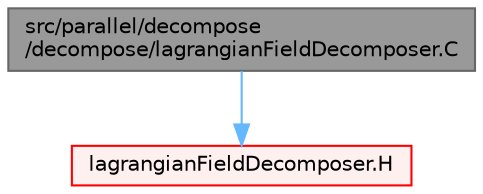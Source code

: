 digraph "src/parallel/decompose/decompose/lagrangianFieldDecomposer.C"
{
 // LATEX_PDF_SIZE
  bgcolor="transparent";
  edge [fontname=Helvetica,fontsize=10,labelfontname=Helvetica,labelfontsize=10];
  node [fontname=Helvetica,fontsize=10,shape=box,height=0.2,width=0.4];
  Node1 [id="Node000001",label="src/parallel/decompose\l/decompose/lagrangianFieldDecomposer.C",height=0.2,width=0.4,color="gray40", fillcolor="grey60", style="filled", fontcolor="black",tooltip="Lagrangian field decomposer."];
  Node1 -> Node2 [id="edge1_Node000001_Node000002",color="steelblue1",style="solid",tooltip=" "];
  Node2 [id="Node000002",label="lagrangianFieldDecomposer.H",height=0.2,width=0.4,color="red", fillcolor="#FFF0F0", style="filled",URL="$lagrangianFieldDecomposer_8H.html",tooltip=" "];
}
